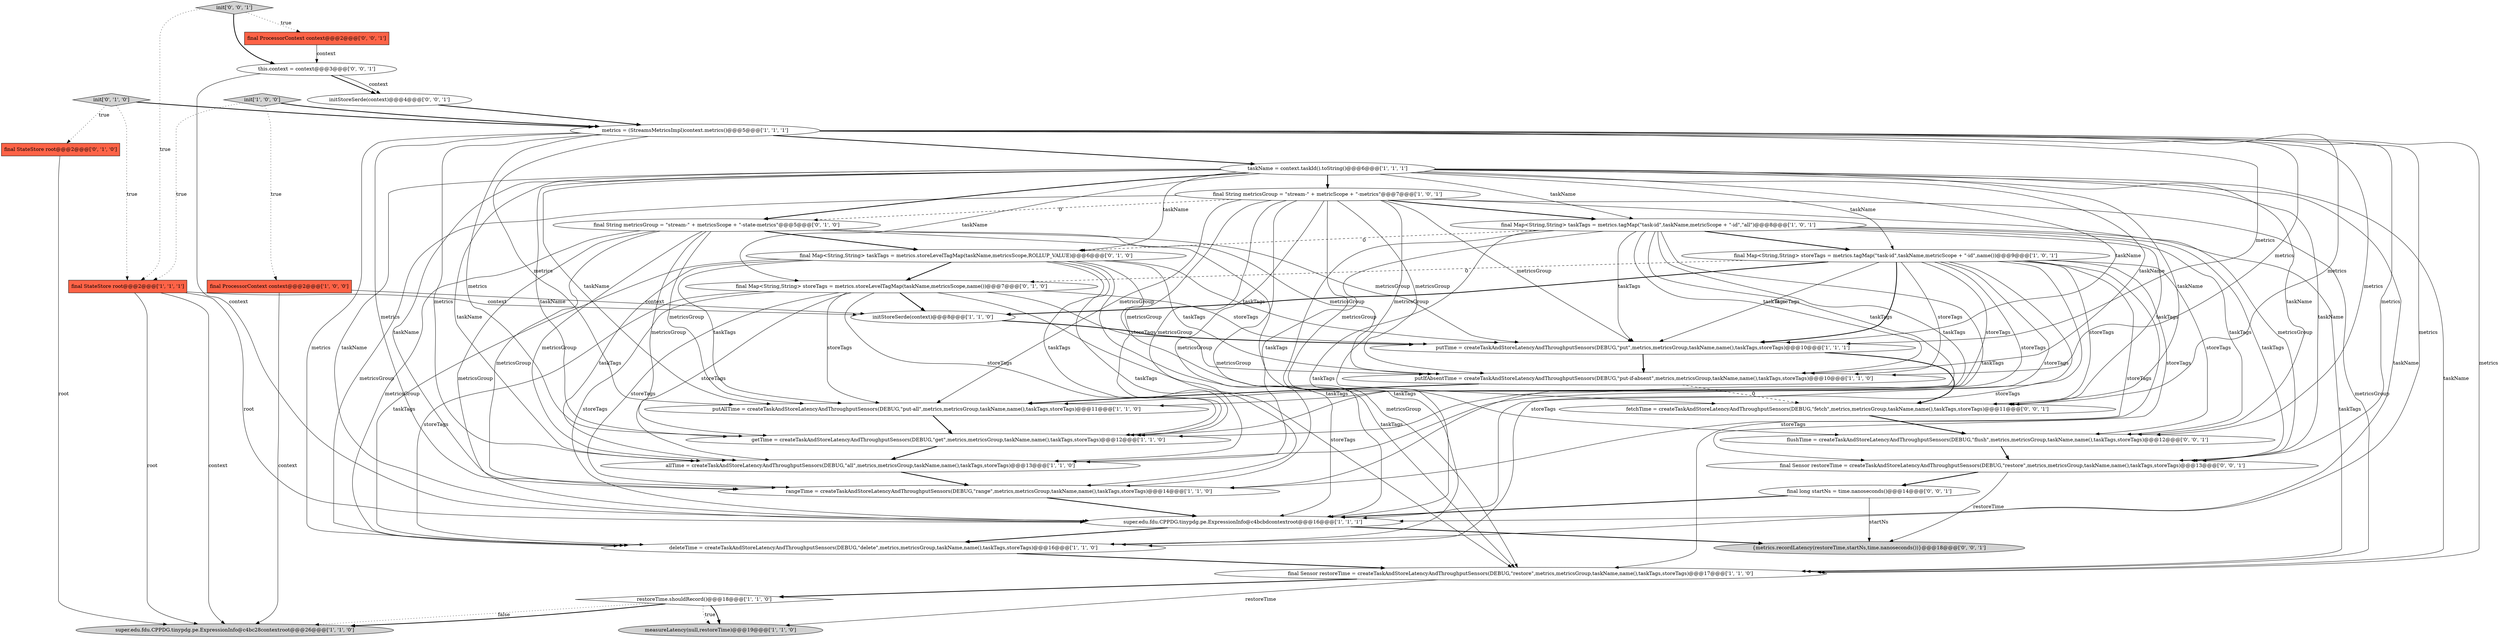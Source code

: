 digraph {
34 [style = filled, label = "{metrics.recordLatency(restoreTime,startNs,time.nanoseconds())}@@@18@@@['0', '0', '1']", fillcolor = lightgray, shape = ellipse image = "AAA0AAABBB3BBB"];
2 [style = filled, label = "final Map<String,String> taskTags = metrics.tagMap(\"task-id\",taskName,metricScope + \"-id\",\"all\")@@@8@@@['1', '0', '1']", fillcolor = white, shape = ellipse image = "AAA0AAABBB1BBB"];
10 [style = filled, label = "measureLatency(null,restoreTime)@@@19@@@['1', '1', '0']", fillcolor = lightgray, shape = ellipse image = "AAA0AAABBB1BBB"];
4 [style = filled, label = "putTime = createTaskAndStoreLatencyAndThroughputSensors(DEBUG,\"put\",metrics,metricsGroup,taskName,name(),taskTags,storeTags)@@@10@@@['1', '1', '1']", fillcolor = white, shape = ellipse image = "AAA0AAABBB1BBB"];
9 [style = filled, label = "rangeTime = createTaskAndStoreLatencyAndThroughputSensors(DEBUG,\"range\",metrics,metricsGroup,taskName,name(),taskTags,storeTags)@@@14@@@['1', '1', '0']", fillcolor = white, shape = ellipse image = "AAA0AAABBB1BBB"];
12 [style = filled, label = "final StateStore root@@@2@@@['1', '1', '1']", fillcolor = tomato, shape = box image = "AAA0AAABBB1BBB"];
11 [style = filled, label = "metrics = (StreamsMetricsImpl)context.metrics()@@@5@@@['1', '1', '1']", fillcolor = white, shape = ellipse image = "AAA0AAABBB1BBB"];
8 [style = filled, label = "final String metricsGroup = \"stream-\" + metricScope + \"-metrics\"@@@7@@@['1', '0', '1']", fillcolor = white, shape = ellipse image = "AAA0AAABBB1BBB"];
24 [style = filled, label = "final Map<String,String> storeTags = metrics.storeLevelTagMap(taskName,metricsScope,name())@@@7@@@['0', '1', '0']", fillcolor = white, shape = ellipse image = "AAA1AAABBB2BBB"];
5 [style = filled, label = "putIfAbsentTime = createTaskAndStoreLatencyAndThroughputSensors(DEBUG,\"put-if-absent\",metrics,metricsGroup,taskName,name(),taskTags,storeTags)@@@10@@@['1', '1', '0']", fillcolor = white, shape = ellipse image = "AAA0AAABBB1BBB"];
18 [style = filled, label = "super.edu.fdu.CPPDG.tinypdg.pe.ExpressionInfo@c4bc28contextroot@@@26@@@['1', '1', '0']", fillcolor = lightgray, shape = ellipse image = "AAA0AAABBB1BBB"];
20 [style = filled, label = "deleteTime = createTaskAndStoreLatencyAndThroughputSensors(DEBUG,\"delete\",metrics,metricsGroup,taskName,name(),taskTags,storeTags)@@@16@@@['1', '1', '0']", fillcolor = white, shape = ellipse image = "AAA0AAABBB1BBB"];
21 [style = filled, label = "init['0', '1', '0']", fillcolor = lightgray, shape = diamond image = "AAA0AAABBB2BBB"];
17 [style = filled, label = "final Sensor restoreTime = createTaskAndStoreLatencyAndThroughputSensors(DEBUG,\"restore\",metrics,metricsGroup,taskName,name(),taskTags,storeTags)@@@17@@@['1', '1', '0']", fillcolor = white, shape = ellipse image = "AAA0AAABBB1BBB"];
29 [style = filled, label = "initStoreSerde(context)@@@4@@@['0', '0', '1']", fillcolor = white, shape = ellipse image = "AAA0AAABBB3BBB"];
23 [style = filled, label = "final String metricsGroup = \"stream-\" + metricsScope + \"-state-metrics\"@@@5@@@['0', '1', '0']", fillcolor = white, shape = ellipse image = "AAA1AAABBB2BBB"];
0 [style = filled, label = "restoreTime.shouldRecord()@@@18@@@['1', '1', '0']", fillcolor = white, shape = diamond image = "AAA0AAABBB1BBB"];
25 [style = filled, label = "final Map<String,String> taskTags = metrics.storeLevelTagMap(taskName,metricsScope,ROLLUP_VALUE)@@@6@@@['0', '1', '0']", fillcolor = white, shape = ellipse image = "AAA1AAABBB2BBB"];
33 [style = filled, label = "final Sensor restoreTime = createTaskAndStoreLatencyAndThroughputSensors(DEBUG,\"restore\",metrics,metricsGroup,taskName,name(),taskTags,storeTags)@@@13@@@['0', '0', '1']", fillcolor = white, shape = ellipse image = "AAA0AAABBB3BBB"];
19 [style = filled, label = "getTime = createTaskAndStoreLatencyAndThroughputSensors(DEBUG,\"get\",metrics,metricsGroup,taskName,name(),taskTags,storeTags)@@@12@@@['1', '1', '0']", fillcolor = white, shape = ellipse image = "AAA0AAABBB1BBB"];
15 [style = filled, label = "allTime = createTaskAndStoreLatencyAndThroughputSensors(DEBUG,\"all\",metrics,metricsGroup,taskName,name(),taskTags,storeTags)@@@13@@@['1', '1', '0']", fillcolor = white, shape = ellipse image = "AAA0AAABBB1BBB"];
32 [style = filled, label = "this.context = context@@@3@@@['0', '0', '1']", fillcolor = white, shape = ellipse image = "AAA0AAABBB3BBB"];
1 [style = filled, label = "final ProcessorContext context@@@2@@@['1', '0', '0']", fillcolor = tomato, shape = box image = "AAA0AAABBB1BBB"];
26 [style = filled, label = "final ProcessorContext context@@@2@@@['0', '0', '1']", fillcolor = tomato, shape = box image = "AAA0AAABBB3BBB"];
31 [style = filled, label = "final long startNs = time.nanoseconds()@@@14@@@['0', '0', '1']", fillcolor = white, shape = ellipse image = "AAA0AAABBB3BBB"];
27 [style = filled, label = "flushTime = createTaskAndStoreLatencyAndThroughputSensors(DEBUG,\"flush\",metrics,metricsGroup,taskName,name(),taskTags,storeTags)@@@12@@@['0', '0', '1']", fillcolor = white, shape = ellipse image = "AAA0AAABBB3BBB"];
6 [style = filled, label = "initStoreSerde(context)@@@8@@@['1', '1', '0']", fillcolor = white, shape = ellipse image = "AAA0AAABBB1BBB"];
22 [style = filled, label = "final StateStore root@@@2@@@['0', '1', '0']", fillcolor = tomato, shape = box image = "AAA0AAABBB2BBB"];
7 [style = filled, label = "taskName = context.taskId().toString()@@@6@@@['1', '1', '1']", fillcolor = white, shape = ellipse image = "AAA0AAABBB1BBB"];
16 [style = filled, label = "final Map<String,String> storeTags = metrics.tagMap(\"task-id\",taskName,metricScope + \"-id\",name())@@@9@@@['1', '0', '1']", fillcolor = white, shape = ellipse image = "AAA0AAABBB1BBB"];
14 [style = filled, label = "putAllTime = createTaskAndStoreLatencyAndThroughputSensors(DEBUG,\"put-all\",metrics,metricsGroup,taskName,name(),taskTags,storeTags)@@@11@@@['1', '1', '0']", fillcolor = white, shape = ellipse image = "AAA0AAABBB1BBB"];
30 [style = filled, label = "init['0', '0', '1']", fillcolor = lightgray, shape = diamond image = "AAA0AAABBB3BBB"];
13 [style = filled, label = "super.edu.fdu.CPPDG.tinypdg.pe.ExpressionInfo@c4bcbdcontextroot@@@16@@@['1', '1', '1']", fillcolor = white, shape = ellipse image = "AAA0AAABBB1BBB"];
3 [style = filled, label = "init['1', '0', '0']", fillcolor = lightgray, shape = diamond image = "AAA0AAABBB1BBB"];
28 [style = filled, label = "fetchTime = createTaskAndStoreLatencyAndThroughputSensors(DEBUG,\"fetch\",metrics,metricsGroup,taskName,name(),taskTags,storeTags)@@@11@@@['0', '0', '1']", fillcolor = white, shape = ellipse image = "AAA0AAABBB3BBB"];
0->10 [style = dotted, label="true"];
3->12 [style = dotted, label="true"];
7->23 [style = bold, label=""];
5->14 [style = bold, label=""];
8->9 [style = solid, label="metricsGroup"];
24->5 [style = solid, label="storeTags"];
23->9 [style = solid, label="metricsGroup"];
11->17 [style = solid, label="metrics"];
2->9 [style = solid, label="taskTags"];
3->1 [style = dotted, label="true"];
23->5 [style = solid, label="metricsGroup"];
7->9 [style = solid, label="taskName"];
2->20 [style = solid, label="taskTags"];
2->5 [style = solid, label="taskTags"];
16->9 [style = solid, label="storeTags"];
11->14 [style = solid, label="metrics"];
21->22 [style = dotted, label="true"];
7->24 [style = solid, label="taskName"];
14->19 [style = bold, label=""];
23->20 [style = solid, label="metricsGroup"];
13->34 [style = bold, label=""];
25->19 [style = solid, label="taskTags"];
8->23 [style = dashed, label="0"];
25->20 [style = solid, label="taskTags"];
2->13 [style = solid, label="taskTags"];
24->4 [style = solid, label="storeTags"];
7->4 [style = solid, label="taskName"];
16->6 [style = bold, label=""];
17->10 [style = solid, label="restoreTime"];
11->27 [style = solid, label="metrics"];
20->17 [style = bold, label=""];
25->13 [style = solid, label="taskTags"];
7->15 [style = solid, label="taskName"];
13->20 [style = bold, label=""];
23->19 [style = solid, label="metricsGroup"];
2->4 [style = solid, label="taskTags"];
5->28 [style = dashed, label="0"];
12->13 [style = solid, label="root"];
27->33 [style = bold, label=""];
2->33 [style = solid, label="taskTags"];
7->17 [style = solid, label="taskName"];
22->18 [style = solid, label="root"];
15->9 [style = bold, label=""];
16->4 [style = bold, label=""];
33->31 [style = bold, label=""];
2->25 [style = dashed, label="0"];
7->5 [style = solid, label="taskName"];
1->18 [style = solid, label="context"];
7->27 [style = solid, label="taskName"];
24->19 [style = solid, label="storeTags"];
8->5 [style = solid, label="metricsGroup"];
11->20 [style = solid, label="metrics"];
8->33 [style = solid, label="metricsGroup"];
16->13 [style = solid, label="storeTags"];
23->15 [style = solid, label="metricsGroup"];
28->27 [style = bold, label=""];
1->6 [style = solid, label="context"];
8->2 [style = bold, label=""];
11->28 [style = solid, label="metrics"];
16->19 [style = solid, label="storeTags"];
12->18 [style = solid, label="root"];
16->15 [style = solid, label="storeTags"];
30->26 [style = dotted, label="true"];
8->20 [style = solid, label="metricsGroup"];
16->24 [style = dashed, label="0"];
7->25 [style = solid, label="taskName"];
8->19 [style = solid, label="metricsGroup"];
0->18 [style = dotted, label="false"];
2->16 [style = bold, label=""];
7->2 [style = solid, label="taskName"];
32->29 [style = bold, label=""];
8->4 [style = solid, label="metricsGroup"];
12->6 [style = solid, label="context"];
23->13 [style = solid, label="metricsGroup"];
16->33 [style = solid, label="storeTags"];
21->11 [style = bold, label=""];
11->4 [style = solid, label="metrics"];
25->5 [style = solid, label="taskTags"];
23->25 [style = bold, label=""];
7->8 [style = bold, label=""];
23->14 [style = solid, label="metricsGroup"];
6->4 [style = bold, label=""];
24->9 [style = solid, label="storeTags"];
2->15 [style = solid, label="taskTags"];
31->34 [style = solid, label="startNs"];
7->33 [style = solid, label="taskName"];
25->9 [style = solid, label="taskTags"];
16->27 [style = solid, label="storeTags"];
11->5 [style = solid, label="metrics"];
7->20 [style = solid, label="taskName"];
2->19 [style = solid, label="taskTags"];
25->15 [style = solid, label="taskTags"];
2->27 [style = solid, label="taskTags"];
33->34 [style = solid, label="restoreTime"];
2->14 [style = solid, label="taskTags"];
8->15 [style = solid, label="metricsGroup"];
16->17 [style = solid, label="storeTags"];
25->14 [style = solid, label="taskTags"];
30->32 [style = bold, label=""];
11->15 [style = solid, label="metrics"];
23->4 [style = solid, label="metricsGroup"];
16->14 [style = solid, label="storeTags"];
25->17 [style = solid, label="taskTags"];
25->4 [style = solid, label="taskTags"];
24->17 [style = solid, label="storeTags"];
24->13 [style = solid, label="storeTags"];
24->6 [style = bold, label=""];
31->13 [style = bold, label=""];
8->13 [style = solid, label="metricsGroup"];
16->4 [style = solid, label="storeTags"];
7->28 [style = solid, label="taskName"];
17->0 [style = bold, label=""];
2->17 [style = solid, label="taskTags"];
2->28 [style = solid, label="taskTags"];
3->11 [style = bold, label=""];
8->28 [style = solid, label="metricsGroup"];
8->17 [style = solid, label="metricsGroup"];
11->13 [style = solid, label="metrics"];
24->15 [style = solid, label="storeTags"];
25->24 [style = bold, label=""];
4->5 [style = bold, label=""];
9->13 [style = bold, label=""];
11->33 [style = solid, label="metrics"];
7->19 [style = solid, label="taskName"];
19->15 [style = bold, label=""];
7->13 [style = solid, label="taskName"];
24->14 [style = solid, label="storeTags"];
8->27 [style = solid, label="metricsGroup"];
11->7 [style = bold, label=""];
0->10 [style = bold, label=""];
4->28 [style = bold, label=""];
16->20 [style = solid, label="storeTags"];
12->18 [style = solid, label="context"];
24->20 [style = solid, label="storeTags"];
16->28 [style = solid, label="storeTags"];
11->19 [style = solid, label="metrics"];
7->16 [style = solid, label="taskName"];
8->14 [style = solid, label="metricsGroup"];
23->17 [style = solid, label="metricsGroup"];
7->14 [style = solid, label="taskName"];
16->5 [style = solid, label="storeTags"];
30->12 [style = dotted, label="true"];
21->12 [style = dotted, label="true"];
32->13 [style = solid, label="context"];
11->9 [style = solid, label="metrics"];
26->32 [style = solid, label="context"];
0->18 [style = bold, label=""];
29->11 [style = bold, label=""];
32->29 [style = solid, label="context"];
}
